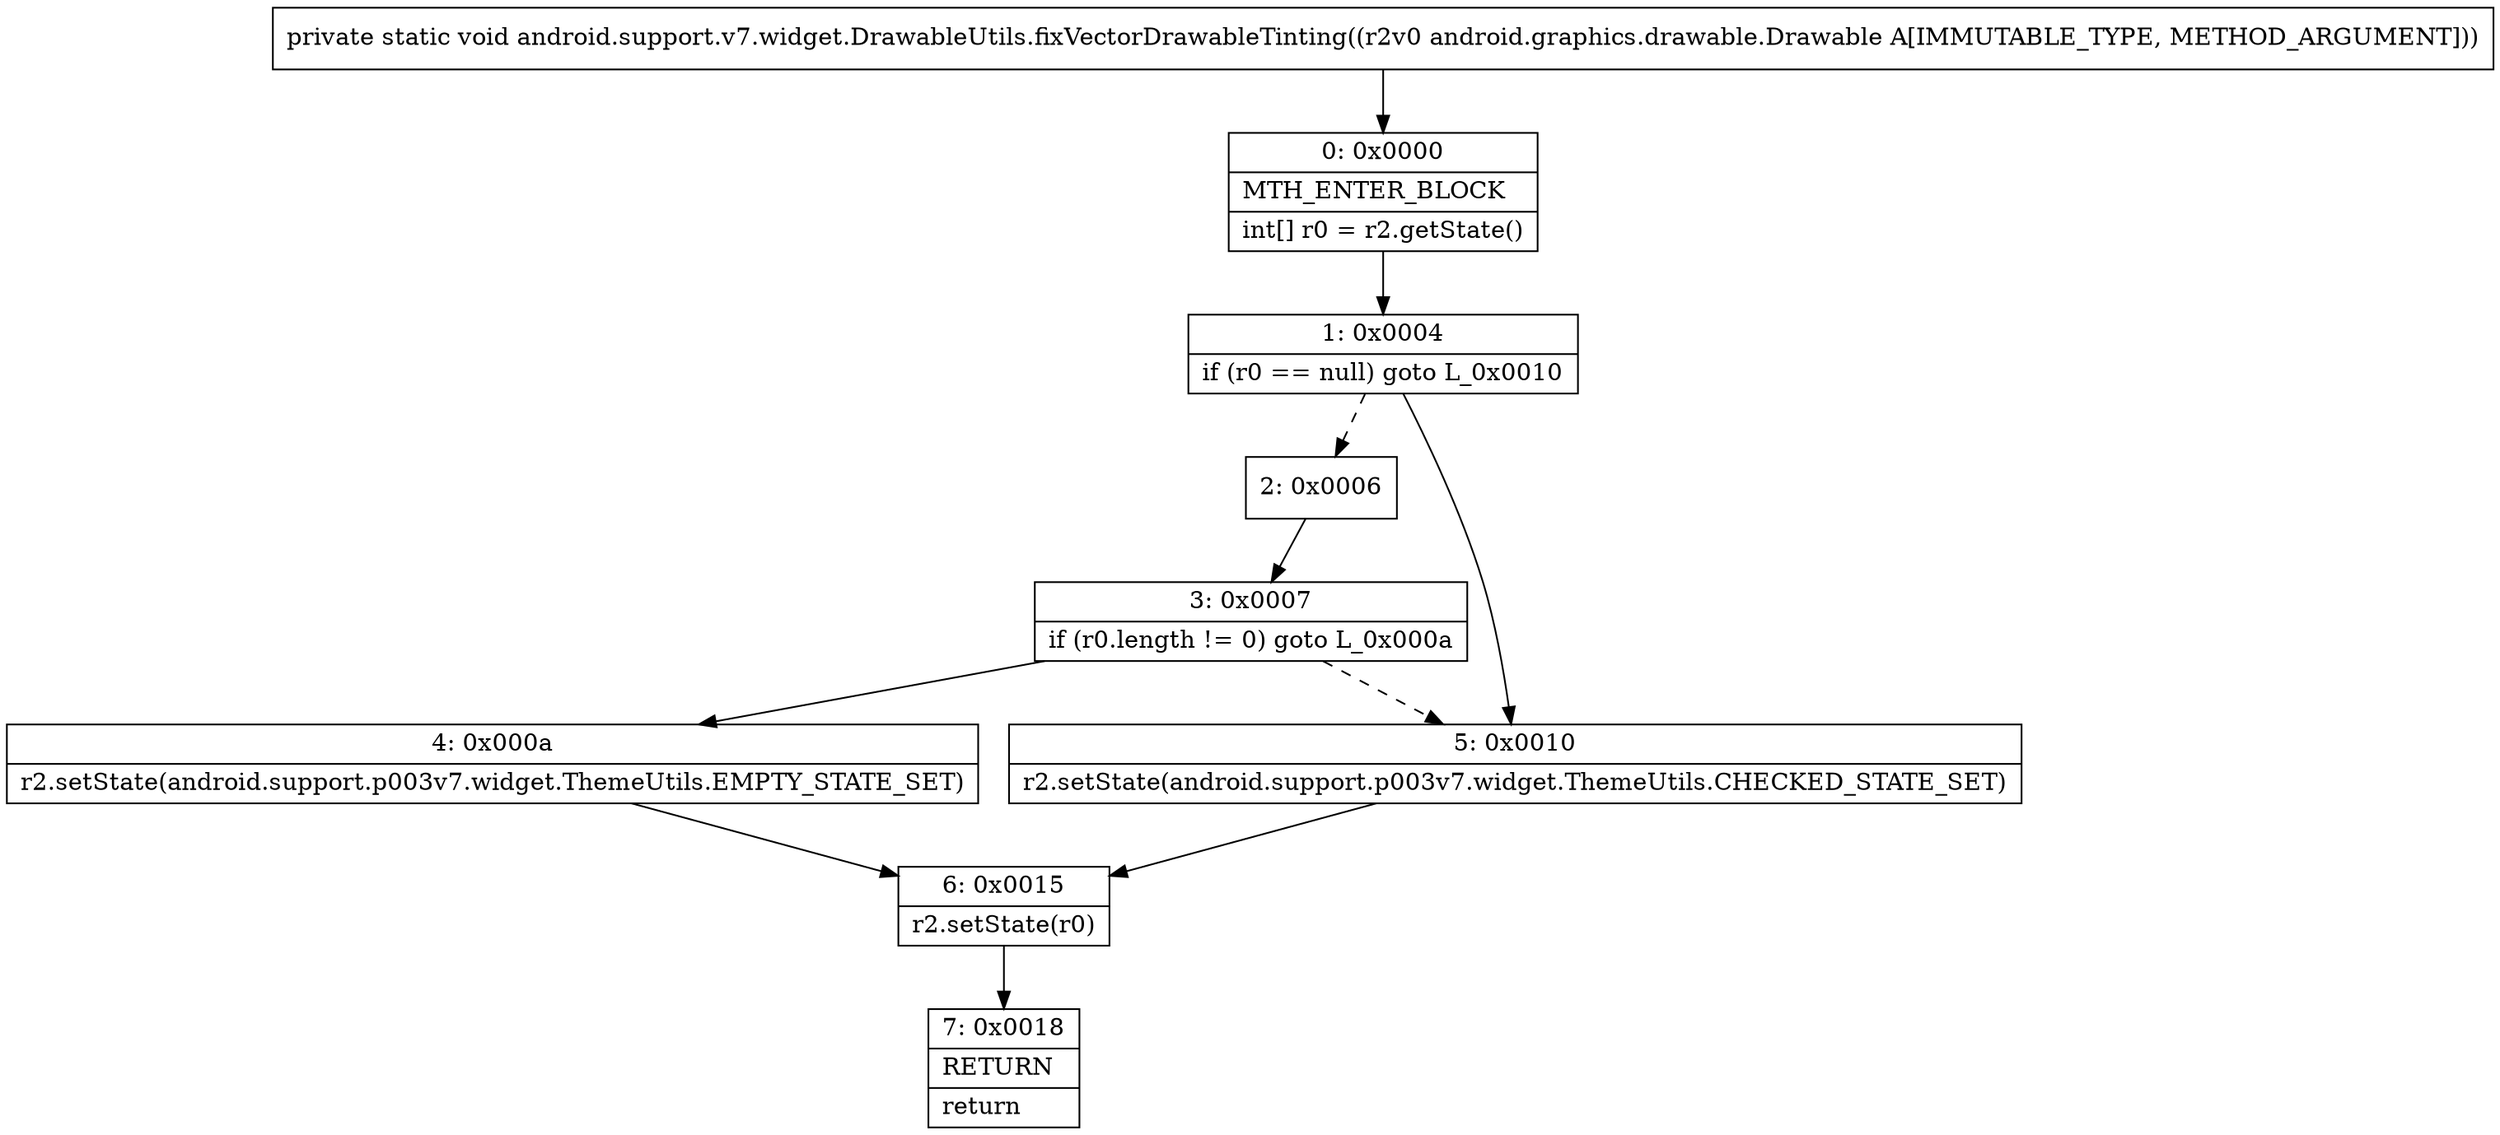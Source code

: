 digraph "CFG forandroid.support.v7.widget.DrawableUtils.fixVectorDrawableTinting(Landroid\/graphics\/drawable\/Drawable;)V" {
Node_0 [shape=record,label="{0\:\ 0x0000|MTH_ENTER_BLOCK\l|int[] r0 = r2.getState()\l}"];
Node_1 [shape=record,label="{1\:\ 0x0004|if (r0 == null) goto L_0x0010\l}"];
Node_2 [shape=record,label="{2\:\ 0x0006}"];
Node_3 [shape=record,label="{3\:\ 0x0007|if (r0.length != 0) goto L_0x000a\l}"];
Node_4 [shape=record,label="{4\:\ 0x000a|r2.setState(android.support.p003v7.widget.ThemeUtils.EMPTY_STATE_SET)\l}"];
Node_5 [shape=record,label="{5\:\ 0x0010|r2.setState(android.support.p003v7.widget.ThemeUtils.CHECKED_STATE_SET)\l}"];
Node_6 [shape=record,label="{6\:\ 0x0015|r2.setState(r0)\l}"];
Node_7 [shape=record,label="{7\:\ 0x0018|RETURN\l|return\l}"];
MethodNode[shape=record,label="{private static void android.support.v7.widget.DrawableUtils.fixVectorDrawableTinting((r2v0 android.graphics.drawable.Drawable A[IMMUTABLE_TYPE, METHOD_ARGUMENT])) }"];
MethodNode -> Node_0;
Node_0 -> Node_1;
Node_1 -> Node_2[style=dashed];
Node_1 -> Node_5;
Node_2 -> Node_3;
Node_3 -> Node_4;
Node_3 -> Node_5[style=dashed];
Node_4 -> Node_6;
Node_5 -> Node_6;
Node_6 -> Node_7;
}


